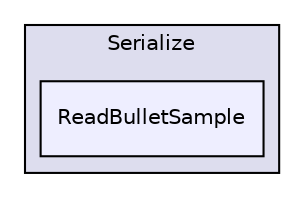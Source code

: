 digraph "bullet/bullet-2.82-r2704/Extras/Serialize/ReadBulletSample" {
  compound=true
  node [ fontsize="10", fontname="Helvetica"];
  edge [ labelfontsize="10", labelfontname="Helvetica"];
  subgraph clusterdir_3f5a2536fb21792f4dbeb795295f94e6 {
    graph [ bgcolor="#ddddee", pencolor="black", label="Serialize" fontname="Helvetica", fontsize="10", URL="dir_3f5a2536fb21792f4dbeb795295f94e6.html"]
  dir_3dd10b96f3f587c79416a1e642f56eba [shape=box, label="ReadBulletSample", style="filled", fillcolor="#eeeeff", pencolor="black", URL="dir_3dd10b96f3f587c79416a1e642f56eba.html"];
  }
}
